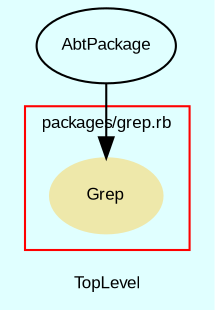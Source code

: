 digraph TopLevel {
    compound = true
    bgcolor = lightcyan1
    fontname = Arial
    fontsize = 8
    label = "TopLevel"
    node [
        fontname = Arial,
        fontsize = 8,
        color = black
    ]

    subgraph cluster_24 {
        fontname = Arial
        color = red
        label = "packages/grep.rb"
        Grep [
            fontcolor = black,
            URL = "classes/Grep.html",
            shape = ellipse,
            color = palegoldenrod,
            style = filled,
            label = "Grep"
        ]

    }

    AbtPackage [
        URL = "classes/AbtPackage.html",
        label = "AbtPackage"
    ]

    AbtPackage -> Grep [

    ]

}

